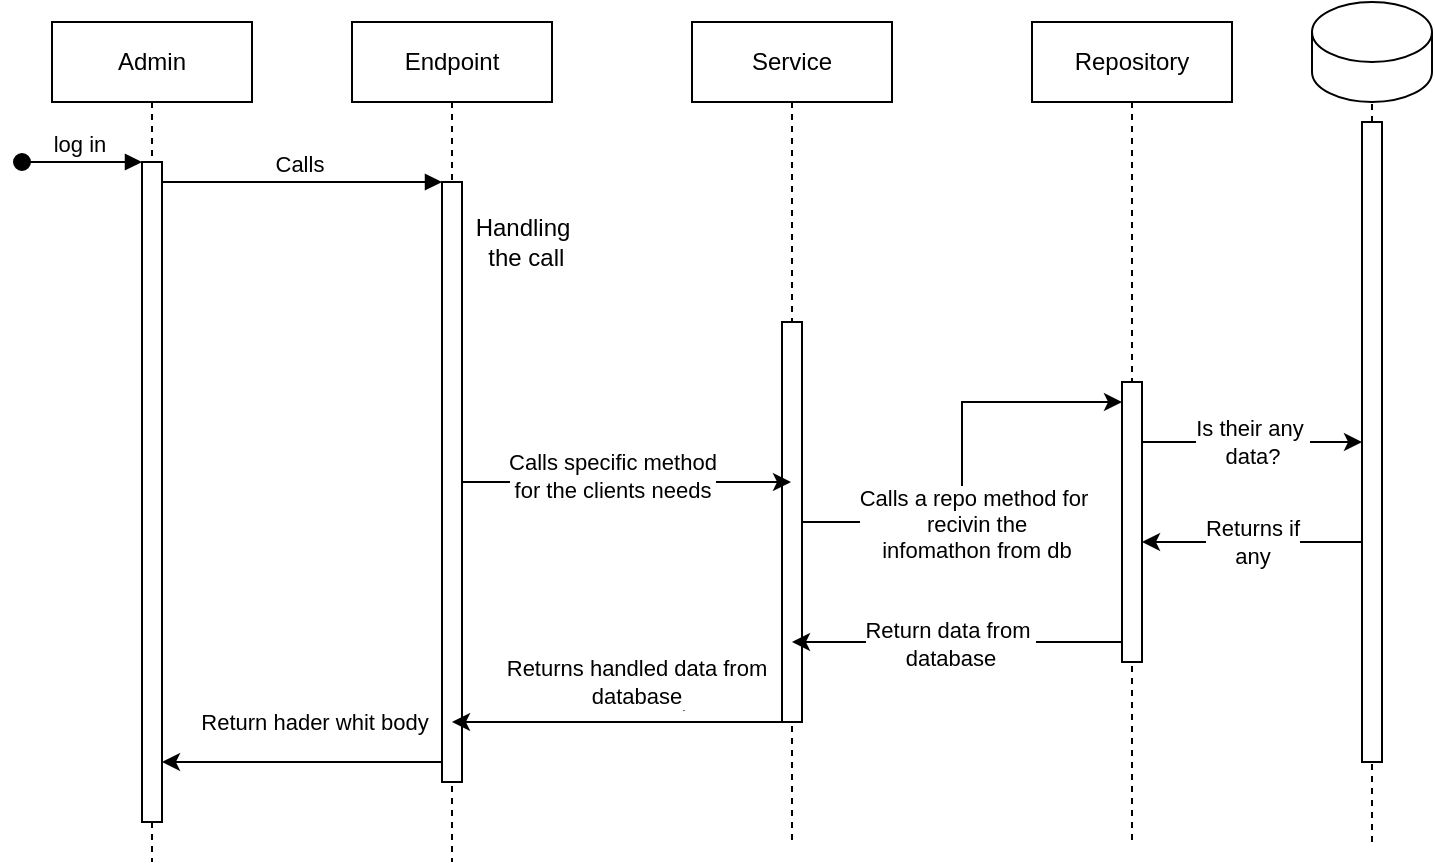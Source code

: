 <mxfile version="22.1.11" type="github">
  <diagram name="Page-1" id="2YBvvXClWsGukQMizWep">
    <mxGraphModel dx="1149" dy="541" grid="1" gridSize="10" guides="1" tooltips="1" connect="1" arrows="1" fold="1" page="1" pageScale="1" pageWidth="850" pageHeight="1100" math="0" shadow="0">
      <root>
        <mxCell id="0" />
        <mxCell id="1" parent="0" />
        <mxCell id="aM9ryv3xv72pqoxQDRHE-1" value="Admin" style="shape=umlLifeline;perimeter=lifelinePerimeter;whiteSpace=wrap;html=1;container=0;dropTarget=0;collapsible=0;recursiveResize=0;outlineConnect=0;portConstraint=eastwest;newEdgeStyle={&quot;edgeStyle&quot;:&quot;elbowEdgeStyle&quot;,&quot;elbow&quot;:&quot;vertical&quot;,&quot;curved&quot;:0,&quot;rounded&quot;:0};" parent="1" vertex="1">
          <mxGeometry x="40" y="40" width="100" height="420" as="geometry" />
        </mxCell>
        <mxCell id="aM9ryv3xv72pqoxQDRHE-2" value="" style="html=1;points=[];perimeter=orthogonalPerimeter;outlineConnect=0;targetShapes=umlLifeline;portConstraint=eastwest;newEdgeStyle={&quot;edgeStyle&quot;:&quot;elbowEdgeStyle&quot;,&quot;elbow&quot;:&quot;vertical&quot;,&quot;curved&quot;:0,&quot;rounded&quot;:0};" parent="aM9ryv3xv72pqoxQDRHE-1" vertex="1">
          <mxGeometry x="45" y="70" width="10" height="330" as="geometry" />
        </mxCell>
        <mxCell id="aM9ryv3xv72pqoxQDRHE-3" value="log in&amp;nbsp;" style="html=1;verticalAlign=bottom;startArrow=oval;endArrow=block;startSize=8;edgeStyle=elbowEdgeStyle;elbow=vertical;curved=0;rounded=0;" parent="aM9ryv3xv72pqoxQDRHE-1" target="aM9ryv3xv72pqoxQDRHE-2" edge="1">
          <mxGeometry relative="1" as="geometry">
            <mxPoint x="-15" y="70" as="sourcePoint" />
          </mxGeometry>
        </mxCell>
        <mxCell id="aM9ryv3xv72pqoxQDRHE-5" value="Endpoint" style="shape=umlLifeline;perimeter=lifelinePerimeter;whiteSpace=wrap;html=1;container=0;dropTarget=0;collapsible=0;recursiveResize=0;outlineConnect=0;portConstraint=eastwest;newEdgeStyle={&quot;edgeStyle&quot;:&quot;elbowEdgeStyle&quot;,&quot;elbow&quot;:&quot;vertical&quot;,&quot;curved&quot;:0,&quot;rounded&quot;:0};" parent="1" vertex="1">
          <mxGeometry x="190" y="40" width="100" height="420" as="geometry" />
        </mxCell>
        <mxCell id="aM9ryv3xv72pqoxQDRHE-6" value="" style="html=1;points=[];perimeter=orthogonalPerimeter;outlineConnect=0;targetShapes=umlLifeline;portConstraint=eastwest;newEdgeStyle={&quot;edgeStyle&quot;:&quot;elbowEdgeStyle&quot;,&quot;elbow&quot;:&quot;vertical&quot;,&quot;curved&quot;:0,&quot;rounded&quot;:0};" parent="aM9ryv3xv72pqoxQDRHE-5" vertex="1">
          <mxGeometry x="45" y="80" width="10" height="300" as="geometry" />
        </mxCell>
        <mxCell id="aM9ryv3xv72pqoxQDRHE-7" value="Calls&amp;nbsp;" style="html=1;verticalAlign=bottom;endArrow=block;edgeStyle=elbowEdgeStyle;elbow=vertical;curved=0;rounded=0;" parent="1" source="aM9ryv3xv72pqoxQDRHE-2" target="aM9ryv3xv72pqoxQDRHE-6" edge="1">
          <mxGeometry relative="1" as="geometry">
            <mxPoint x="195" y="130" as="sourcePoint" />
            <Array as="points">
              <mxPoint x="180" y="120" />
            </Array>
          </mxGeometry>
        </mxCell>
        <mxCell id="S_4IJkAQZAsWl1oAz1jh-1" value="Service" style="shape=umlLifeline;perimeter=lifelinePerimeter;whiteSpace=wrap;html=1;container=0;dropTarget=0;collapsible=0;recursiveResize=0;outlineConnect=0;portConstraint=eastwest;newEdgeStyle={&quot;edgeStyle&quot;:&quot;elbowEdgeStyle&quot;,&quot;elbow&quot;:&quot;vertical&quot;,&quot;curved&quot;:0,&quot;rounded&quot;:0};" vertex="1" parent="1">
          <mxGeometry x="360" y="40" width="100" height="410" as="geometry" />
        </mxCell>
        <mxCell id="S_4IJkAQZAsWl1oAz1jh-2" value="" style="html=1;points=[];perimeter=orthogonalPerimeter;outlineConnect=0;targetShapes=umlLifeline;portConstraint=eastwest;newEdgeStyle={&quot;edgeStyle&quot;:&quot;elbowEdgeStyle&quot;,&quot;elbow&quot;:&quot;vertical&quot;,&quot;curved&quot;:0,&quot;rounded&quot;:0};" vertex="1" parent="S_4IJkAQZAsWl1oAz1jh-1">
          <mxGeometry x="45" y="150" width="10" height="200" as="geometry" />
        </mxCell>
        <mxCell id="S_4IJkAQZAsWl1oAz1jh-3" value="Repository" style="shape=umlLifeline;perimeter=lifelinePerimeter;whiteSpace=wrap;html=1;container=0;dropTarget=0;collapsible=0;recursiveResize=0;outlineConnect=0;portConstraint=eastwest;newEdgeStyle={&quot;edgeStyle&quot;:&quot;elbowEdgeStyle&quot;,&quot;elbow&quot;:&quot;vertical&quot;,&quot;curved&quot;:0,&quot;rounded&quot;:0};" vertex="1" parent="1">
          <mxGeometry x="530" y="40" width="100" height="410" as="geometry" />
        </mxCell>
        <mxCell id="S_4IJkAQZAsWl1oAz1jh-4" value="" style="html=1;points=[];perimeter=orthogonalPerimeter;outlineConnect=0;targetShapes=umlLifeline;portConstraint=eastwest;newEdgeStyle={&quot;edgeStyle&quot;:&quot;elbowEdgeStyle&quot;,&quot;elbow&quot;:&quot;vertical&quot;,&quot;curved&quot;:0,&quot;rounded&quot;:0};" vertex="1" parent="S_4IJkAQZAsWl1oAz1jh-3">
          <mxGeometry x="45" y="180" width="10" height="140" as="geometry" />
        </mxCell>
        <mxCell id="S_4IJkAQZAsWl1oAz1jh-5" value="" style="shape=cylinder3;whiteSpace=wrap;html=1;boundedLbl=1;backgroundOutline=1;size=15;" vertex="1" parent="1">
          <mxGeometry x="670" y="30" width="60" height="50" as="geometry" />
        </mxCell>
        <mxCell id="S_4IJkAQZAsWl1oAz1jh-6" value="" style="endArrow=none;dashed=1;html=1;rounded=0;entryX=0.5;entryY=1;entryDx=0;entryDy=0;entryPerimeter=0;" edge="1" parent="1" target="S_4IJkAQZAsWl1oAz1jh-5">
          <mxGeometry width="50" height="50" relative="1" as="geometry">
            <mxPoint x="700" y="450" as="sourcePoint" />
            <mxPoint x="450" y="380" as="targetPoint" />
          </mxGeometry>
        </mxCell>
        <mxCell id="S_4IJkAQZAsWl1oAz1jh-7" value="Handling&lt;br&gt;&amp;nbsp;the call" style="text;html=1;align=center;verticalAlign=middle;resizable=0;points=[];autosize=1;strokeColor=none;fillColor=none;" vertex="1" parent="1">
          <mxGeometry x="240" y="130" width="70" height="40" as="geometry" />
        </mxCell>
        <mxCell id="S_4IJkAQZAsWl1oAz1jh-8" value="" style="endArrow=classic;html=1;rounded=0;" edge="1" parent="1" source="aM9ryv3xv72pqoxQDRHE-6" target="S_4IJkAQZAsWl1oAz1jh-1">
          <mxGeometry width="50" height="50" relative="1" as="geometry">
            <mxPoint x="280" y="250" as="sourcePoint" />
            <mxPoint x="330" y="200" as="targetPoint" />
          </mxGeometry>
        </mxCell>
        <mxCell id="S_4IJkAQZAsWl1oAz1jh-10" value="Calls specific method &lt;br&gt;for the clients needs" style="edgeLabel;html=1;align=center;verticalAlign=middle;resizable=0;points=[];" vertex="1" connectable="0" parent="S_4IJkAQZAsWl1oAz1jh-8">
          <mxGeometry x="-0.096" y="3" relative="1" as="geometry">
            <mxPoint as="offset" />
          </mxGeometry>
        </mxCell>
        <mxCell id="S_4IJkAQZAsWl1oAz1jh-9" style="edgeStyle=elbowEdgeStyle;rounded=0;orthogonalLoop=1;jettySize=auto;html=1;elbow=horizontal;curved=0;" edge="1" parent="1" source="S_4IJkAQZAsWl1oAz1jh-2">
          <mxGeometry relative="1" as="geometry">
            <mxPoint x="440.5" y="229.997" as="sourcePoint" />
            <mxPoint x="575" y="229.997" as="targetPoint" />
          </mxGeometry>
        </mxCell>
        <mxCell id="S_4IJkAQZAsWl1oAz1jh-11" value="Calls a repo method for&amp;nbsp;&lt;br&gt;recivin the &lt;br&gt;infomathon from db" style="edgeLabel;html=1;align=center;verticalAlign=middle;resizable=0;points=[];" vertex="1" connectable="0" parent="S_4IJkAQZAsWl1oAz1jh-9">
          <mxGeometry x="-0.506" y="-1" relative="1" as="geometry">
            <mxPoint x="32" as="offset" />
          </mxGeometry>
        </mxCell>
        <mxCell id="S_4IJkAQZAsWl1oAz1jh-16" style="edgeStyle=elbowEdgeStyle;rounded=0;orthogonalLoop=1;jettySize=auto;html=1;elbow=vertical;curved=0;" edge="1" parent="1" source="S_4IJkAQZAsWl1oAz1jh-12" target="S_4IJkAQZAsWl1oAz1jh-4">
          <mxGeometry relative="1" as="geometry">
            <Array as="points">
              <mxPoint x="640" y="300" />
            </Array>
          </mxGeometry>
        </mxCell>
        <mxCell id="S_4IJkAQZAsWl1oAz1jh-17" value="Returns if&lt;br&gt;any" style="edgeLabel;html=1;align=center;verticalAlign=middle;resizable=0;points=[];" vertex="1" connectable="0" parent="S_4IJkAQZAsWl1oAz1jh-16">
          <mxGeometry x="0.164" y="-2" relative="1" as="geometry">
            <mxPoint x="9" y="2" as="offset" />
          </mxGeometry>
        </mxCell>
        <mxCell id="S_4IJkAQZAsWl1oAz1jh-12" value="" style="html=1;points=[];perimeter=orthogonalPerimeter;outlineConnect=0;targetShapes=umlLifeline;portConstraint=eastwest;newEdgeStyle={&quot;edgeStyle&quot;:&quot;elbowEdgeStyle&quot;,&quot;elbow&quot;:&quot;vertical&quot;,&quot;curved&quot;:0,&quot;rounded&quot;:0};" vertex="1" parent="1">
          <mxGeometry x="695" y="90" width="10" height="320" as="geometry" />
        </mxCell>
        <mxCell id="S_4IJkAQZAsWl1oAz1jh-14" style="edgeStyle=elbowEdgeStyle;rounded=0;orthogonalLoop=1;jettySize=auto;html=1;elbow=vertical;curved=0;" edge="1" parent="1">
          <mxGeometry relative="1" as="geometry">
            <mxPoint x="585.0" y="250.004" as="sourcePoint" />
            <mxPoint x="695.0" y="250.004" as="targetPoint" />
          </mxGeometry>
        </mxCell>
        <mxCell id="S_4IJkAQZAsWl1oAz1jh-15" value="Is their any&amp;nbsp;&lt;br&gt;data?" style="edgeLabel;html=1;align=center;verticalAlign=middle;resizable=0;points=[];" vertex="1" connectable="0" parent="S_4IJkAQZAsWl1oAz1jh-14">
          <mxGeometry x="0.2" y="1" relative="1" as="geometry">
            <mxPoint x="-11" y="1" as="offset" />
          </mxGeometry>
        </mxCell>
        <mxCell id="S_4IJkAQZAsWl1oAz1jh-18" style="edgeStyle=elbowEdgeStyle;rounded=0;orthogonalLoop=1;jettySize=auto;html=1;elbow=vertical;curved=0;" edge="1" parent="1" source="S_4IJkAQZAsWl1oAz1jh-4" target="S_4IJkAQZAsWl1oAz1jh-1">
          <mxGeometry relative="1" as="geometry">
            <Array as="points">
              <mxPoint x="517" y="350" />
            </Array>
          </mxGeometry>
        </mxCell>
        <mxCell id="S_4IJkAQZAsWl1oAz1jh-20" value="Return data from&amp;nbsp;&lt;br&gt;database" style="edgeLabel;html=1;align=center;verticalAlign=middle;resizable=0;points=[];" vertex="1" connectable="0" parent="S_4IJkAQZAsWl1oAz1jh-18">
          <mxGeometry x="0.042" y="1" relative="1" as="geometry">
            <mxPoint as="offset" />
          </mxGeometry>
        </mxCell>
        <mxCell id="S_4IJkAQZAsWl1oAz1jh-22" style="edgeStyle=elbowEdgeStyle;rounded=0;orthogonalLoop=1;jettySize=auto;html=1;elbow=horizontal;curved=0;" edge="1" parent="1">
          <mxGeometry relative="1" as="geometry">
            <mxPoint x="360.21" y="380.004" as="sourcePoint" />
            <mxPoint x="364.71" y="380.004" as="targetPoint" />
          </mxGeometry>
        </mxCell>
        <mxCell id="S_4IJkAQZAsWl1oAz1jh-23" value="Returns handled data from&lt;br&gt;database" style="edgeLabel;html=1;align=center;verticalAlign=middle;resizable=0;points=[];" vertex="1" connectable="0" parent="S_4IJkAQZAsWl1oAz1jh-22">
          <mxGeometry x="-0.127" y="2" relative="1" as="geometry">
            <mxPoint x="-30" y="-8" as="offset" />
          </mxGeometry>
        </mxCell>
        <mxCell id="S_4IJkAQZAsWl1oAz1jh-24" style="edgeStyle=elbowEdgeStyle;rounded=0;orthogonalLoop=1;jettySize=auto;html=1;elbow=vertical;curved=0;" edge="1" parent="1" source="S_4IJkAQZAsWl1oAz1jh-2" target="aM9ryv3xv72pqoxQDRHE-5">
          <mxGeometry relative="1" as="geometry">
            <Array as="points">
              <mxPoint x="350" y="390" />
            </Array>
          </mxGeometry>
        </mxCell>
        <mxCell id="S_4IJkAQZAsWl1oAz1jh-25" style="edgeStyle=elbowEdgeStyle;rounded=0;orthogonalLoop=1;jettySize=auto;html=1;elbow=vertical;curved=0;" edge="1" parent="1" source="aM9ryv3xv72pqoxQDRHE-6" target="aM9ryv3xv72pqoxQDRHE-2">
          <mxGeometry relative="1" as="geometry">
            <Array as="points">
              <mxPoint x="160" y="410" />
            </Array>
          </mxGeometry>
        </mxCell>
        <mxCell id="S_4IJkAQZAsWl1oAz1jh-26" value="Return hader whit body" style="edgeLabel;html=1;align=center;verticalAlign=middle;resizable=0;points=[];" vertex="1" connectable="0" parent="S_4IJkAQZAsWl1oAz1jh-25">
          <mxGeometry x="0.338" y="1" relative="1" as="geometry">
            <mxPoint x="29" y="-21" as="offset" />
          </mxGeometry>
        </mxCell>
      </root>
    </mxGraphModel>
  </diagram>
</mxfile>
